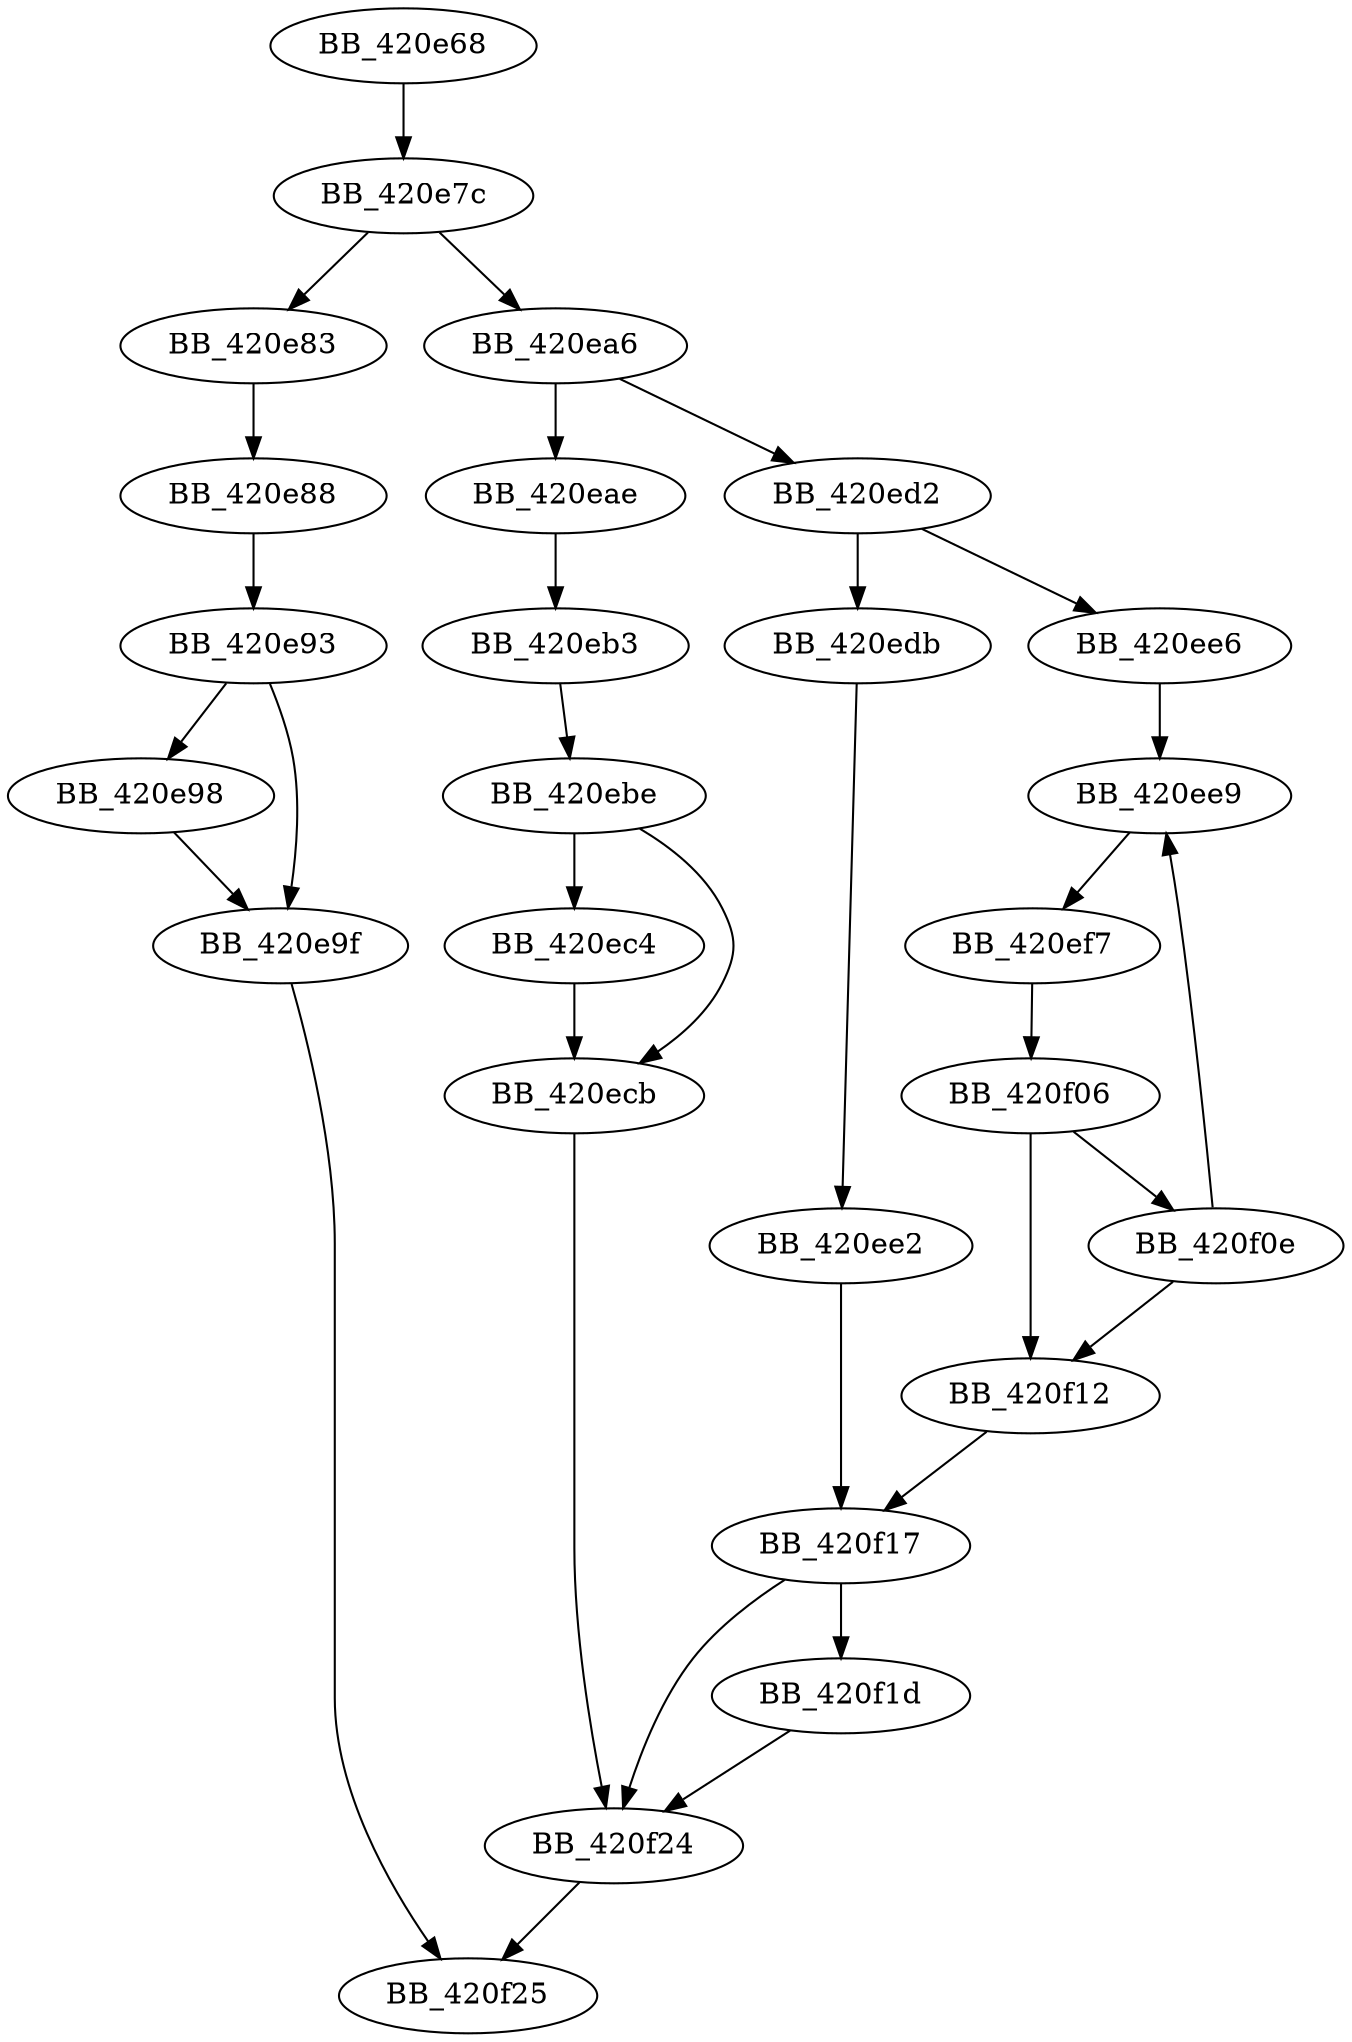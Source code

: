 DiGraph __stricmp_l{
BB_420e68->BB_420e7c
BB_420e7c->BB_420e83
BB_420e7c->BB_420ea6
BB_420e83->BB_420e88
BB_420e88->BB_420e93
BB_420e93->BB_420e98
BB_420e93->BB_420e9f
BB_420e98->BB_420e9f
BB_420e9f->BB_420f25
BB_420ea6->BB_420eae
BB_420ea6->BB_420ed2
BB_420eae->BB_420eb3
BB_420eb3->BB_420ebe
BB_420ebe->BB_420ec4
BB_420ebe->BB_420ecb
BB_420ec4->BB_420ecb
BB_420ecb->BB_420f24
BB_420ed2->BB_420edb
BB_420ed2->BB_420ee6
BB_420edb->BB_420ee2
BB_420ee2->BB_420f17
BB_420ee6->BB_420ee9
BB_420ee9->BB_420ef7
BB_420ef7->BB_420f06
BB_420f06->BB_420f0e
BB_420f06->BB_420f12
BB_420f0e->BB_420ee9
BB_420f0e->BB_420f12
BB_420f12->BB_420f17
BB_420f17->BB_420f1d
BB_420f17->BB_420f24
BB_420f1d->BB_420f24
BB_420f24->BB_420f25
}

